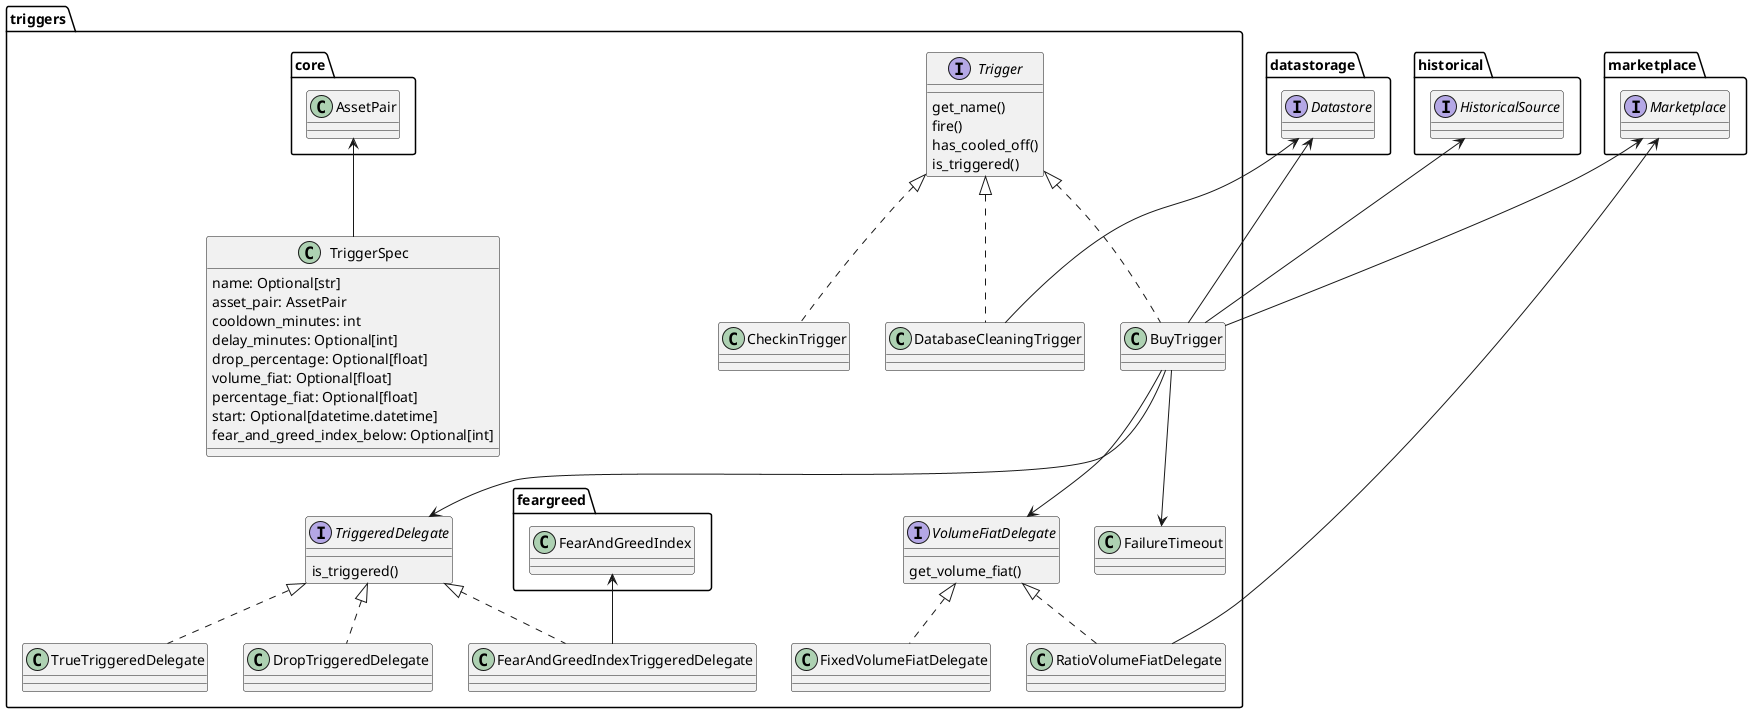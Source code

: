@startuml

allowmixing

!if ($standalone)
interface marketplace.Marketplace
interface datastorage.Datastore
interface historical.HistoricalSource
!endif

namespace triggers {

class TriggerSpec {
    name: Optional[str]
    asset_pair: AssetPair
    cooldown_minutes: int
    delay_minutes: Optional[int]
    drop_percentage: Optional[float]
    volume_fiat: Optional[float]
    percentage_fiat: Optional[float]
    start: Optional[datetime.datetime]
    fear_and_greed_index_below: Optional[int]
}

core.AssetPair <-- TriggerSpec

interface Trigger {
    get_name()
    fire()
    has_cooled_off()
    is_triggered()
}

class BuyTrigger implements Trigger

datastorage.Datastore <-- BuyTrigger
marketplace.Marketplace <-- BuyTrigger
historical.HistoricalSource <-- BuyTrigger

interface TriggeredDelegate {
    is_triggered()
}
BuyTrigger --> TriggeredDelegate

interface VolumeFiatDelegate {
    get_volume_fiat()
}
BuyTrigger --> VolumeFiatDelegate

class FixedVolumeFiatDelegate implements VolumeFiatDelegate
class RatioVolumeFiatDelegate implements VolumeFiatDelegate

class DropTriggeredDelegate implements TriggeredDelegate
class TrueTriggeredDelegate implements TriggeredDelegate

class FailureTimeout
BuyTrigger --> FailureTimeout


class CheckinTrigger implements Trigger
class DatabaseCleaningTrigger implements Trigger

datastorage.Datastore <-- DatabaseCleaningTrigger

marketplace.Marketplace <-- RatioVolumeFiatDelegate


class FearAndGreedIndexTriggeredDelegate implements TriggeredDelegate
feargreed.FearAndGreedIndex <-- FearAndGreedIndexTriggeredDelegate

}

@enduml